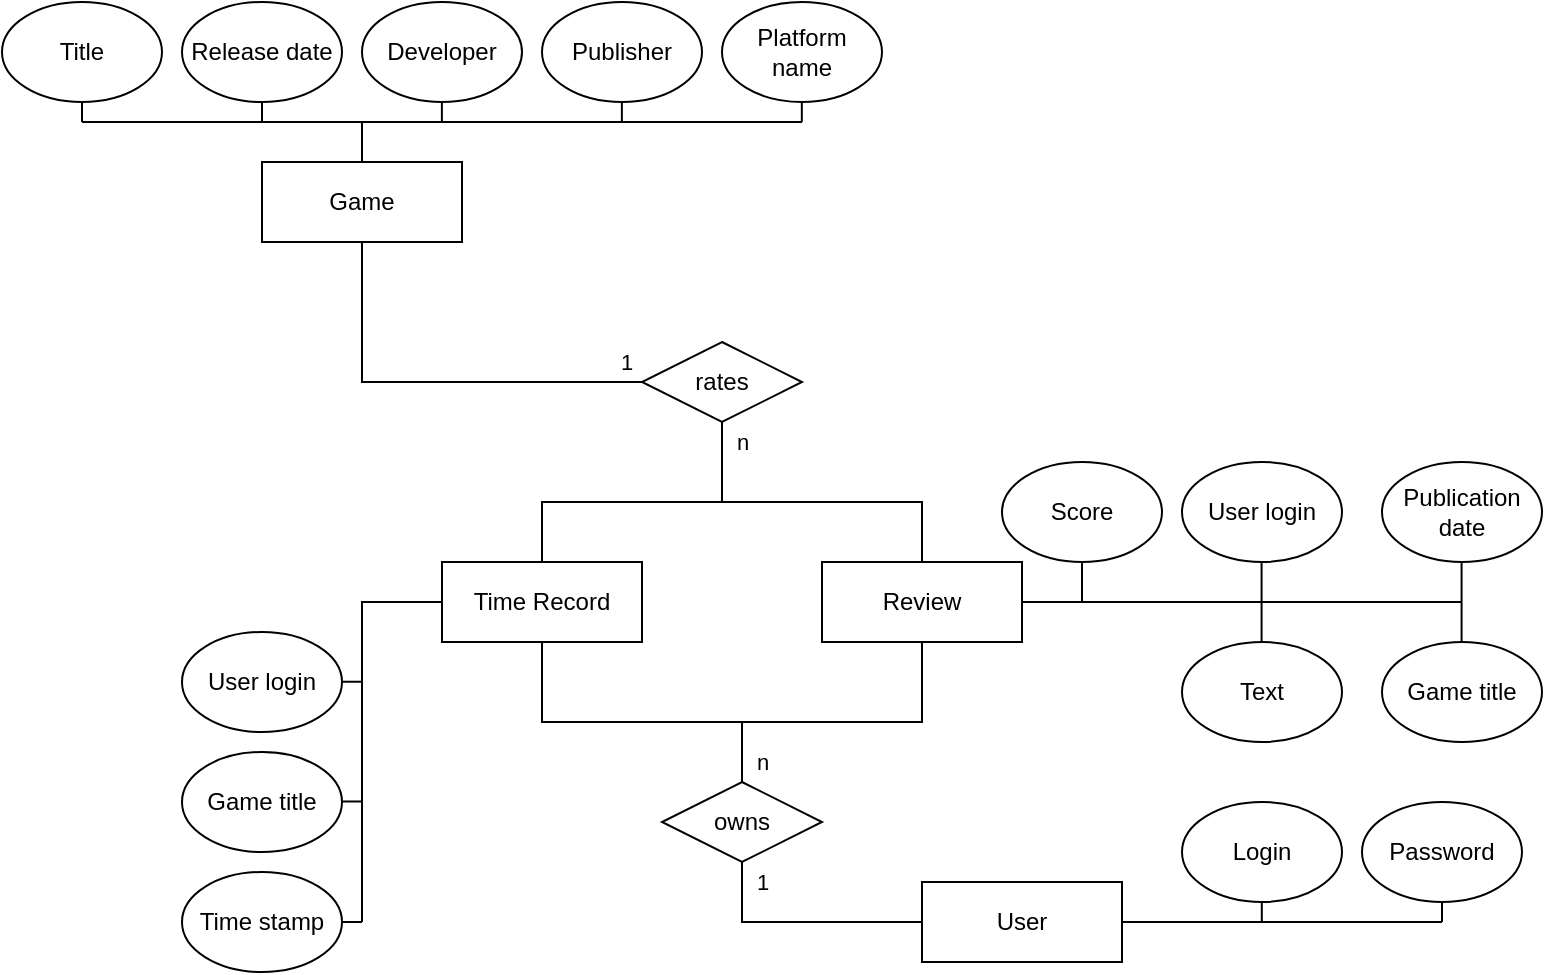 <mxfile version="20.8.23" type="device"><diagram name="Страница 1" id="SL9zHOltYzjqHRNMM6cV"><mxGraphModel dx="1244" dy="581" grid="0" gridSize="10" guides="1" tooltips="1" connect="1" arrows="1" fold="1" page="1" pageScale="1" pageWidth="827" pageHeight="1169" math="0" shadow="0"><root><mxCell id="0"/><mxCell id="1" parent="0"/><mxCell id="1nG1AvrKcKTpT4w0CNk3-1" value="Game" style="rounded=0;whiteSpace=wrap;html=1;" parent="1" vertex="1"><mxGeometry x="150" y="100" width="100" height="40" as="geometry"/></mxCell><mxCell id="1nG1AvrKcKTpT4w0CNk3-2" value="Title" style="ellipse;whiteSpace=wrap;html=1;" parent="1" vertex="1"><mxGeometry x="20" y="20" width="80" height="50" as="geometry"/></mxCell><mxCell id="1nG1AvrKcKTpT4w0CNk3-3" value="Publisher" style="ellipse;whiteSpace=wrap;html=1;" parent="1" vertex="1"><mxGeometry x="290" y="20" width="80" height="50" as="geometry"/></mxCell><mxCell id="1nG1AvrKcKTpT4w0CNk3-4" value="Password" style="ellipse;whiteSpace=wrap;html=1;" parent="1" vertex="1"><mxGeometry x="700" y="420" width="80" height="50" as="geometry"/></mxCell><mxCell id="1nG1AvrKcKTpT4w0CNk3-6" value="Login" style="ellipse;whiteSpace=wrap;html=1;" parent="1" vertex="1"><mxGeometry x="610" y="420" width="80" height="50" as="geometry"/></mxCell><mxCell id="1nG1AvrKcKTpT4w0CNk3-7" value="Release date" style="ellipse;whiteSpace=wrap;html=1;" parent="1" vertex="1"><mxGeometry x="110" y="20" width="80" height="50" as="geometry"/></mxCell><mxCell id="1nG1AvrKcKTpT4w0CNk3-8" value="Developer" style="ellipse;whiteSpace=wrap;html=1;" parent="1" vertex="1"><mxGeometry x="200" y="20" width="80" height="50" as="geometry"/></mxCell><mxCell id="1nG1AvrKcKTpT4w0CNk3-10" value="" style="endArrow=none;html=1;rounded=0;exitX=0.5;exitY=0;exitDx=0;exitDy=0;" parent="1" source="1nG1AvrKcKTpT4w0CNk3-1" edge="1"><mxGeometry width="50" height="50" relative="1" as="geometry"><mxPoint x="350" y="180" as="sourcePoint"/><mxPoint x="200" y="80" as="targetPoint"/></mxGeometry></mxCell><mxCell id="1nG1AvrKcKTpT4w0CNk3-11" value="" style="endArrow=none;html=1;rounded=0;" parent="1" edge="1"><mxGeometry width="50" height="50" relative="1" as="geometry"><mxPoint x="60" y="80" as="sourcePoint"/><mxPoint x="420" y="80" as="targetPoint"/></mxGeometry></mxCell><mxCell id="1nG1AvrKcKTpT4w0CNk3-12" value="" style="endArrow=none;html=1;rounded=0;exitX=0.5;exitY=1;exitDx=0;exitDy=0;" parent="1" source="1nG1AvrKcKTpT4w0CNk3-2" edge="1"><mxGeometry width="50" height="50" relative="1" as="geometry"><mxPoint x="390" y="320" as="sourcePoint"/><mxPoint x="60" y="80" as="targetPoint"/></mxGeometry></mxCell><mxCell id="1nG1AvrKcKTpT4w0CNk3-13" value="" style="endArrow=none;html=1;rounded=0;exitX=0.5;exitY=1;exitDx=0;exitDy=0;" parent="1" edge="1"><mxGeometry width="50" height="50" relative="1" as="geometry"><mxPoint x="150" y="70" as="sourcePoint"/><mxPoint x="150" y="80" as="targetPoint"/></mxGeometry></mxCell><mxCell id="1nG1AvrKcKTpT4w0CNk3-14" value="" style="endArrow=none;html=1;rounded=0;exitX=0.5;exitY=1;exitDx=0;exitDy=0;" parent="1" edge="1"><mxGeometry width="50" height="50" relative="1" as="geometry"><mxPoint x="239.94" y="70" as="sourcePoint"/><mxPoint x="239.94" y="80" as="targetPoint"/></mxGeometry></mxCell><mxCell id="1nG1AvrKcKTpT4w0CNk3-15" value="" style="endArrow=none;html=1;rounded=0;exitX=0.5;exitY=1;exitDx=0;exitDy=0;" parent="1" edge="1"><mxGeometry width="50" height="50" relative="1" as="geometry"><mxPoint x="329.94" y="70" as="sourcePoint"/><mxPoint x="329.94" y="80" as="targetPoint"/></mxGeometry></mxCell><mxCell id="1nG1AvrKcKTpT4w0CNk3-16" value="User" style="rounded=0;whiteSpace=wrap;html=1;" parent="1" vertex="1"><mxGeometry x="480" y="460" width="100" height="40" as="geometry"/></mxCell><mxCell id="1nG1AvrKcKTpT4w0CNk3-17" value="Review" style="rounded=0;whiteSpace=wrap;html=1;" parent="1" vertex="1"><mxGeometry x="430" y="300" width="100" height="40" as="geometry"/></mxCell><mxCell id="1nG1AvrKcKTpT4w0CNk3-18" value="Text" style="ellipse;whiteSpace=wrap;html=1;" parent="1" vertex="1"><mxGeometry x="610" y="340" width="80" height="50" as="geometry"/></mxCell><mxCell id="1nG1AvrKcKTpT4w0CNk3-19" value="User login" style="ellipse;whiteSpace=wrap;html=1;" parent="1" vertex="1"><mxGeometry x="610" y="250" width="80" height="50" as="geometry"/></mxCell><mxCell id="1nG1AvrKcKTpT4w0CNk3-20" value="Publication date" style="ellipse;whiteSpace=wrap;html=1;" parent="1" vertex="1"><mxGeometry x="710" y="250" width="80" height="50" as="geometry"/></mxCell><mxCell id="1nG1AvrKcKTpT4w0CNk3-21" value="Game title" style="ellipse;whiteSpace=wrap;html=1;" parent="1" vertex="1"><mxGeometry x="710" y="340" width="80" height="50" as="geometry"/></mxCell><mxCell id="1nG1AvrKcKTpT4w0CNk3-22" value="Score" style="ellipse;whiteSpace=wrap;html=1;" parent="1" vertex="1"><mxGeometry x="520" y="250" width="80" height="50" as="geometry"/></mxCell><mxCell id="1nG1AvrKcKTpT4w0CNk3-23" value="" style="endArrow=none;html=1;rounded=0;exitX=1;exitY=0.5;exitDx=0;exitDy=0;" parent="1" source="1nG1AvrKcKTpT4w0CNk3-17" edge="1"><mxGeometry width="50" height="50" relative="1" as="geometry"><mxPoint x="520" y="320" as="sourcePoint"/><mxPoint x="750" y="320" as="targetPoint"/></mxGeometry></mxCell><mxCell id="1nG1AvrKcKTpT4w0CNk3-24" value="" style="endArrow=none;html=1;rounded=0;entryX=0.5;entryY=1;entryDx=0;entryDy=0;" parent="1" target="1nG1AvrKcKTpT4w0CNk3-22" edge="1"><mxGeometry width="50" height="50" relative="1" as="geometry"><mxPoint x="560" y="320" as="sourcePoint"/><mxPoint x="460" y="280" as="targetPoint"/></mxGeometry></mxCell><mxCell id="1nG1AvrKcKTpT4w0CNk3-25" value="" style="endArrow=none;html=1;rounded=0;entryX=0.5;entryY=1;entryDx=0;entryDy=0;" parent="1" edge="1"><mxGeometry width="50" height="50" relative="1" as="geometry"><mxPoint x="649.79" y="320" as="sourcePoint"/><mxPoint x="649.79" y="300" as="targetPoint"/></mxGeometry></mxCell><mxCell id="1nG1AvrKcKTpT4w0CNk3-26" value="" style="endArrow=none;html=1;rounded=0;entryX=0.5;entryY=1;entryDx=0;entryDy=0;" parent="1" edge="1"><mxGeometry width="50" height="50" relative="1" as="geometry"><mxPoint x="649.79" y="340" as="sourcePoint"/><mxPoint x="649.79" y="320" as="targetPoint"/></mxGeometry></mxCell><mxCell id="1nG1AvrKcKTpT4w0CNk3-27" value="" style="endArrow=none;html=1;rounded=0;entryX=0.5;entryY=1;entryDx=0;entryDy=0;" parent="1" edge="1"><mxGeometry width="50" height="50" relative="1" as="geometry"><mxPoint x="749.79" y="320" as="sourcePoint"/><mxPoint x="749.79" y="300" as="targetPoint"/></mxGeometry></mxCell><mxCell id="1nG1AvrKcKTpT4w0CNk3-28" value="" style="endArrow=none;html=1;rounded=0;entryX=0.5;entryY=1;entryDx=0;entryDy=0;" parent="1" edge="1"><mxGeometry width="50" height="50" relative="1" as="geometry"><mxPoint x="749.79" y="340" as="sourcePoint"/><mxPoint x="749.79" y="320" as="targetPoint"/></mxGeometry></mxCell><mxCell id="1nG1AvrKcKTpT4w0CNk3-29" value="" style="endArrow=none;html=1;rounded=0;" parent="1" edge="1"><mxGeometry width="50" height="50" relative="1" as="geometry"><mxPoint x="650" y="480" as="sourcePoint"/><mxPoint x="740" y="480" as="targetPoint"/></mxGeometry></mxCell><mxCell id="1nG1AvrKcKTpT4w0CNk3-30" value="" style="endArrow=none;html=1;rounded=0;exitX=0.5;exitY=1;exitDx=0;exitDy=0;" parent="1" edge="1"><mxGeometry width="50" height="50" relative="1" as="geometry"><mxPoint x="649.9" y="470" as="sourcePoint"/><mxPoint x="649.9" y="480" as="targetPoint"/></mxGeometry></mxCell><mxCell id="1nG1AvrKcKTpT4w0CNk3-31" value="" style="endArrow=none;html=1;rounded=0;entryX=0.5;entryY=1;entryDx=0;entryDy=0;" parent="1" target="1nG1AvrKcKTpT4w0CNk3-4" edge="1"><mxGeometry width="50" height="50" relative="1" as="geometry"><mxPoint x="740" y="480" as="sourcePoint"/><mxPoint x="659.9" y="490" as="targetPoint"/></mxGeometry></mxCell><mxCell id="1nG1AvrKcKTpT4w0CNk3-32" value="" style="endArrow=none;html=1;rounded=0;exitX=1;exitY=0.5;exitDx=0;exitDy=0;" parent="1" source="1nG1AvrKcKTpT4w0CNk3-16" edge="1"><mxGeometry width="50" height="50" relative="1" as="geometry"><mxPoint x="550" y="90" as="sourcePoint"/><mxPoint x="650" y="480" as="targetPoint"/></mxGeometry></mxCell><mxCell id="1nG1AvrKcKTpT4w0CNk3-33" value="owns" style="rhombus;whiteSpace=wrap;html=1;" parent="1" vertex="1"><mxGeometry x="350" y="410" width="80" height="40" as="geometry"/></mxCell><mxCell id="1nG1AvrKcKTpT4w0CNk3-37" value="Platform name" style="ellipse;whiteSpace=wrap;html=1;" parent="1" vertex="1"><mxGeometry x="380" y="20" width="80" height="50" as="geometry"/></mxCell><mxCell id="1nG1AvrKcKTpT4w0CNk3-38" value="" style="endArrow=none;html=1;rounded=0;exitX=0.5;exitY=1;exitDx=0;exitDy=0;" parent="1" edge="1"><mxGeometry width="50" height="50" relative="1" as="geometry"><mxPoint x="419.91" y="70" as="sourcePoint"/><mxPoint x="419.91" y="80" as="targetPoint"/></mxGeometry></mxCell><mxCell id="1nG1AvrKcKTpT4w0CNk3-44" value="" style="endArrow=none;html=1;rounded=0;exitX=0.5;exitY=1;exitDx=0;exitDy=0;entryX=0;entryY=0.5;entryDx=0;entryDy=0;" parent="1" source="1nG1AvrKcKTpT4w0CNk3-1" target="1nG1AvrKcKTpT4w0CNk3-74" edge="1"><mxGeometry width="50" height="50" relative="1" as="geometry"><mxPoint x="300" y="190" as="sourcePoint"/><mxPoint x="310" y="120" as="targetPoint"/><Array as="points"><mxPoint x="200" y="210"/></Array></mxGeometry></mxCell><mxCell id="1nG1AvrKcKTpT4w0CNk3-45" value="1" style="edgeLabel;html=1;align=center;verticalAlign=middle;resizable=0;points=[];" parent="1nG1AvrKcKTpT4w0CNk3-44" vertex="1" connectable="0"><mxGeometry x="0.883" y="1" relative="1" as="geometry"><mxPoint x="4" y="-9" as="offset"/></mxGeometry></mxCell><mxCell id="1nG1AvrKcKTpT4w0CNk3-58" value="Time Record" style="rounded=0;whiteSpace=wrap;html=1;" parent="1" vertex="1"><mxGeometry x="240" y="300" width="100" height="40" as="geometry"/></mxCell><mxCell id="1nG1AvrKcKTpT4w0CNk3-62" value="" style="endArrow=none;html=1;rounded=0;exitX=0.5;exitY=1;exitDx=0;exitDy=0;entryX=0;entryY=0.5;entryDx=0;entryDy=0;" parent="1" source="1nG1AvrKcKTpT4w0CNk3-33" target="1nG1AvrKcKTpT4w0CNk3-16" edge="1"><mxGeometry width="50" height="50" relative="1" as="geometry"><mxPoint x="390" y="520" as="sourcePoint"/><mxPoint x="440" y="470" as="targetPoint"/><Array as="points"><mxPoint x="390" y="480"/></Array></mxGeometry></mxCell><mxCell id="1nG1AvrKcKTpT4w0CNk3-65" value="1" style="edgeLabel;html=1;align=center;verticalAlign=middle;resizable=0;points=[];" parent="1nG1AvrKcKTpT4w0CNk3-62" vertex="1" connectable="0"><mxGeometry x="-0.2" y="3" relative="1" as="geometry"><mxPoint x="-8" y="-17" as="offset"/></mxGeometry></mxCell><mxCell id="1nG1AvrKcKTpT4w0CNk3-63" value="n" style="endArrow=none;html=1;rounded=0;exitX=0.5;exitY=0;exitDx=0;exitDy=0;entryX=0.5;entryY=1;entryDx=0;entryDy=0;" parent="1" source="1nG1AvrKcKTpT4w0CNk3-33" target="1nG1AvrKcKTpT4w0CNk3-17" edge="1"><mxGeometry x="-0.875" y="-10" width="50" height="50" relative="1" as="geometry"><mxPoint x="380" y="410" as="sourcePoint"/><mxPoint x="430" y="360" as="targetPoint"/><Array as="points"><mxPoint x="390" y="380"/><mxPoint x="480" y="380"/></Array><mxPoint as="offset"/></mxGeometry></mxCell><mxCell id="1nG1AvrKcKTpT4w0CNk3-64" value="" style="endArrow=none;html=1;rounded=0;exitX=0.5;exitY=1;exitDx=0;exitDy=0;" parent="1" source="1nG1AvrKcKTpT4w0CNk3-58" edge="1"><mxGeometry width="50" height="50" relative="1" as="geometry"><mxPoint x="320" y="410" as="sourcePoint"/><mxPoint x="390" y="380" as="targetPoint"/><Array as="points"><mxPoint x="290" y="380"/></Array></mxGeometry></mxCell><mxCell id="1nG1AvrKcKTpT4w0CNk3-66" value="" style="endArrow=none;html=1;rounded=0;entryX=0;entryY=0.5;entryDx=0;entryDy=0;" parent="1" target="1nG1AvrKcKTpT4w0CNk3-58" edge="1"><mxGeometry width="50" height="50" relative="1" as="geometry"><mxPoint x="200" y="480" as="sourcePoint"/><mxPoint x="220" y="350" as="targetPoint"/><Array as="points"><mxPoint x="200" y="320"/></Array></mxGeometry></mxCell><mxCell id="1nG1AvrKcKTpT4w0CNk3-67" value="User login" style="ellipse;whiteSpace=wrap;html=1;" parent="1" vertex="1"><mxGeometry x="110" y="335" width="80" height="50" as="geometry"/></mxCell><mxCell id="1nG1AvrKcKTpT4w0CNk3-68" value="Game title" style="ellipse;whiteSpace=wrap;html=1;" parent="1" vertex="1"><mxGeometry x="110" y="395" width="80" height="50" as="geometry"/></mxCell><mxCell id="1nG1AvrKcKTpT4w0CNk3-69" value="Time stamp" style="ellipse;whiteSpace=wrap;html=1;" parent="1" vertex="1"><mxGeometry x="110" y="455" width="80" height="50" as="geometry"/></mxCell><mxCell id="1nG1AvrKcKTpT4w0CNk3-71" value="" style="endArrow=none;html=1;rounded=0;exitX=1;exitY=0.5;exitDx=0;exitDy=0;" parent="1" source="1nG1AvrKcKTpT4w0CNk3-69" edge="1"><mxGeometry width="50" height="50" relative="1" as="geometry"><mxPoint x="230" y="490" as="sourcePoint"/><mxPoint x="200" y="480" as="targetPoint"/></mxGeometry></mxCell><mxCell id="1nG1AvrKcKTpT4w0CNk3-72" value="" style="endArrow=none;html=1;rounded=0;exitX=1;exitY=0.5;exitDx=0;exitDy=0;" parent="1" edge="1"><mxGeometry width="50" height="50" relative="1" as="geometry"><mxPoint x="190" y="419.74" as="sourcePoint"/><mxPoint x="200" y="419.74" as="targetPoint"/></mxGeometry></mxCell><mxCell id="1nG1AvrKcKTpT4w0CNk3-73" value="" style="endArrow=none;html=1;rounded=0;exitX=1;exitY=0.5;exitDx=0;exitDy=0;" parent="1" edge="1"><mxGeometry width="50" height="50" relative="1" as="geometry"><mxPoint x="190" y="359.87" as="sourcePoint"/><mxPoint x="200" y="359.87" as="targetPoint"/></mxGeometry></mxCell><mxCell id="1nG1AvrKcKTpT4w0CNk3-74" value="rates" style="rhombus;whiteSpace=wrap;html=1;" parent="1" vertex="1"><mxGeometry x="340" y="190" width="80" height="40" as="geometry"/></mxCell><mxCell id="1nG1AvrKcKTpT4w0CNk3-75" value="n" style="endArrow=none;html=1;rounded=0;exitX=0.5;exitY=0;exitDx=0;exitDy=0;entryX=0.5;entryY=1;entryDx=0;entryDy=0;" parent="1" source="1nG1AvrKcKTpT4w0CNk3-58" target="1nG1AvrKcKTpT4w0CNk3-74" edge="1"><mxGeometry x="0.875" y="-10" width="50" height="50" relative="1" as="geometry"><mxPoint x="290" y="280" as="sourcePoint"/><mxPoint x="340" y="230" as="targetPoint"/><Array as="points"><mxPoint x="290" y="270"/><mxPoint x="380" y="270"/></Array><mxPoint as="offset"/></mxGeometry></mxCell><mxCell id="1nG1AvrKcKTpT4w0CNk3-76" value="" style="endArrow=none;html=1;rounded=0;entryX=0.5;entryY=0;entryDx=0;entryDy=0;" parent="1" target="1nG1AvrKcKTpT4w0CNk3-17" edge="1"><mxGeometry width="50" height="50" relative="1" as="geometry"><mxPoint x="380" y="270" as="sourcePoint"/><mxPoint x="390" y="240" as="targetPoint"/><Array as="points"><mxPoint x="480" y="270"/></Array></mxGeometry></mxCell></root></mxGraphModel></diagram></mxfile>
